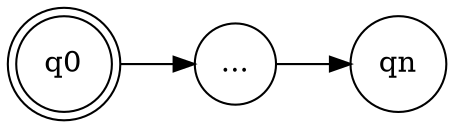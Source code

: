 digraph Q{
	rankdir=LR;
	node[shape=doublecircle];
	q0[label="q0"];
	node[shape=circle];
	q1[label="..."];
	qn[label="qn"];
	
	q0->q1;
	q1->qn;
}